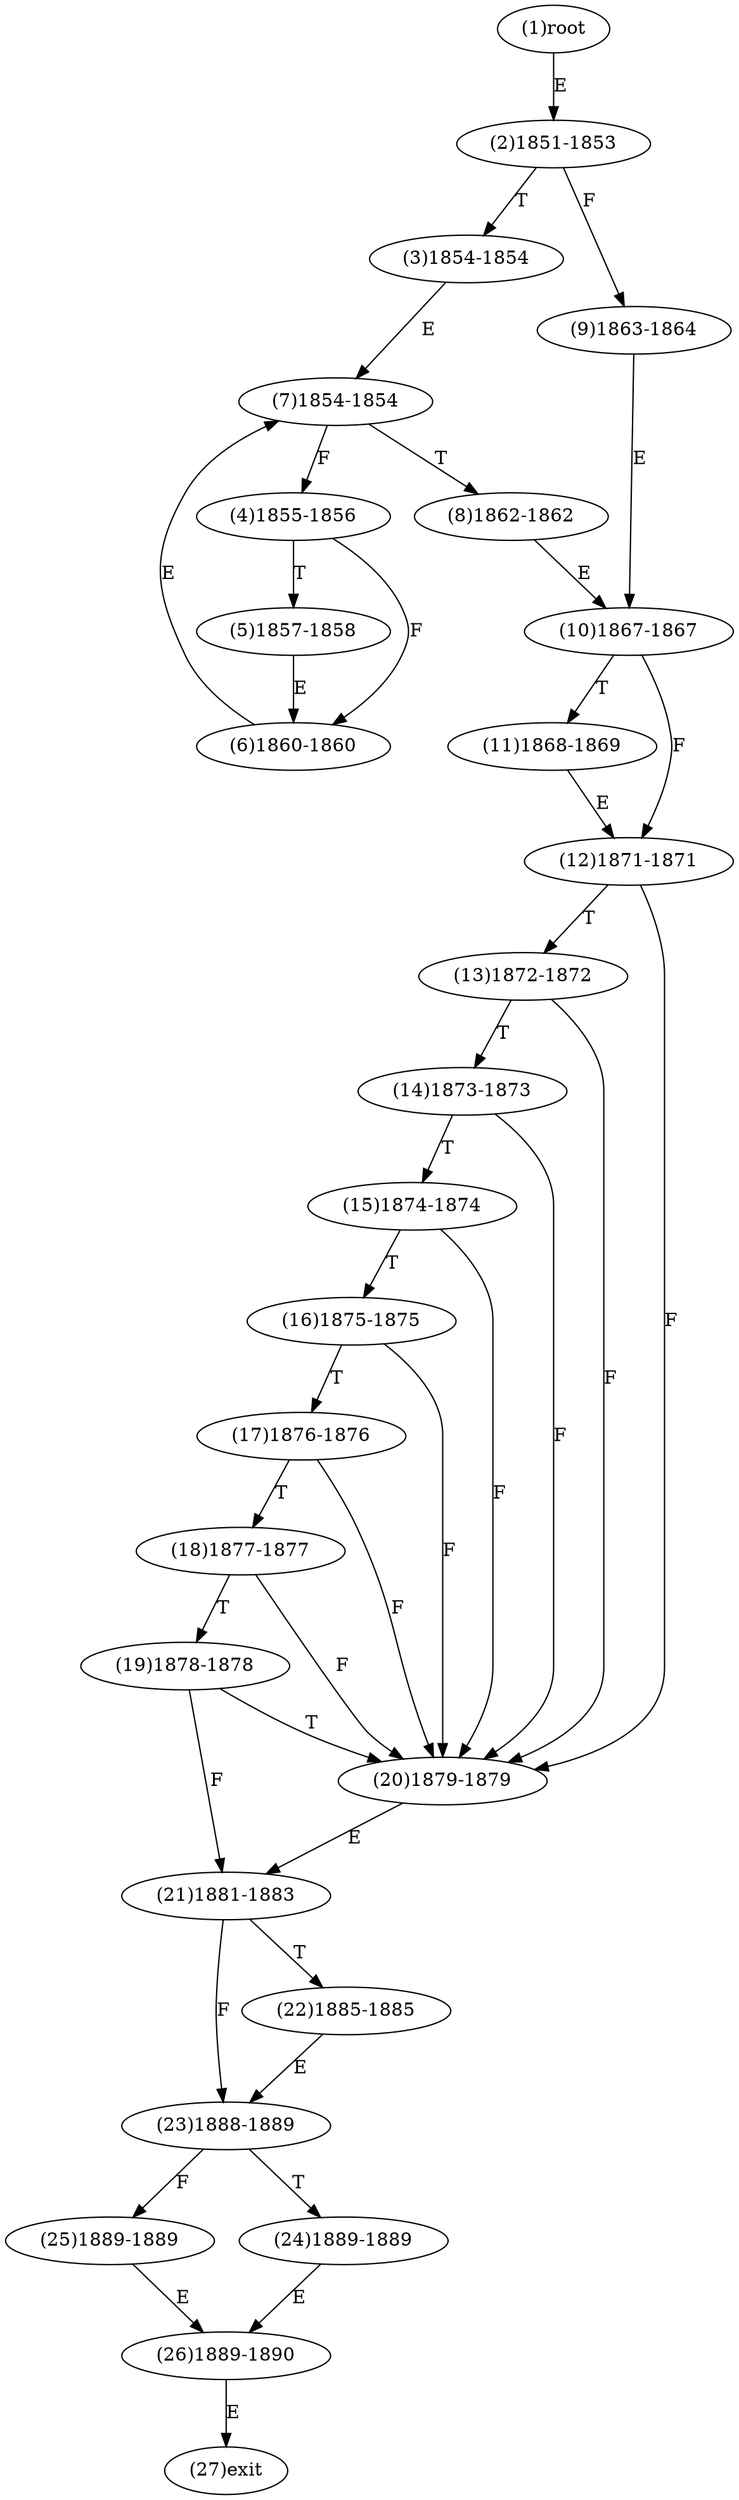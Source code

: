 digraph "" { 
1[ label="(1)root"];
2[ label="(2)1851-1853"];
3[ label="(3)1854-1854"];
4[ label="(4)1855-1856"];
5[ label="(5)1857-1858"];
6[ label="(6)1860-1860"];
7[ label="(7)1854-1854"];
8[ label="(8)1862-1862"];
9[ label="(9)1863-1864"];
10[ label="(10)1867-1867"];
11[ label="(11)1868-1869"];
12[ label="(12)1871-1871"];
13[ label="(13)1872-1872"];
14[ label="(14)1873-1873"];
15[ label="(15)1874-1874"];
17[ label="(17)1876-1876"];
16[ label="(16)1875-1875"];
19[ label="(19)1878-1878"];
18[ label="(18)1877-1877"];
21[ label="(21)1881-1883"];
20[ label="(20)1879-1879"];
23[ label="(23)1888-1889"];
22[ label="(22)1885-1885"];
25[ label="(25)1889-1889"];
24[ label="(24)1889-1889"];
27[ label="(27)exit"];
26[ label="(26)1889-1890"];
1->2[ label="E"];
2->9[ label="F"];
2->3[ label="T"];
3->7[ label="E"];
4->6[ label="F"];
4->5[ label="T"];
5->6[ label="E"];
6->7[ label="E"];
7->4[ label="F"];
7->8[ label="T"];
8->10[ label="E"];
9->10[ label="E"];
10->12[ label="F"];
10->11[ label="T"];
11->12[ label="E"];
12->20[ label="F"];
12->13[ label="T"];
13->20[ label="F"];
13->14[ label="T"];
14->20[ label="F"];
14->15[ label="T"];
15->20[ label="F"];
15->16[ label="T"];
16->20[ label="F"];
16->17[ label="T"];
17->20[ label="F"];
17->18[ label="T"];
18->20[ label="F"];
18->19[ label="T"];
19->21[ label="F"];
19->20[ label="T"];
20->21[ label="E"];
21->23[ label="F"];
21->22[ label="T"];
22->23[ label="E"];
23->25[ label="F"];
23->24[ label="T"];
24->26[ label="E"];
25->26[ label="E"];
26->27[ label="E"];
}